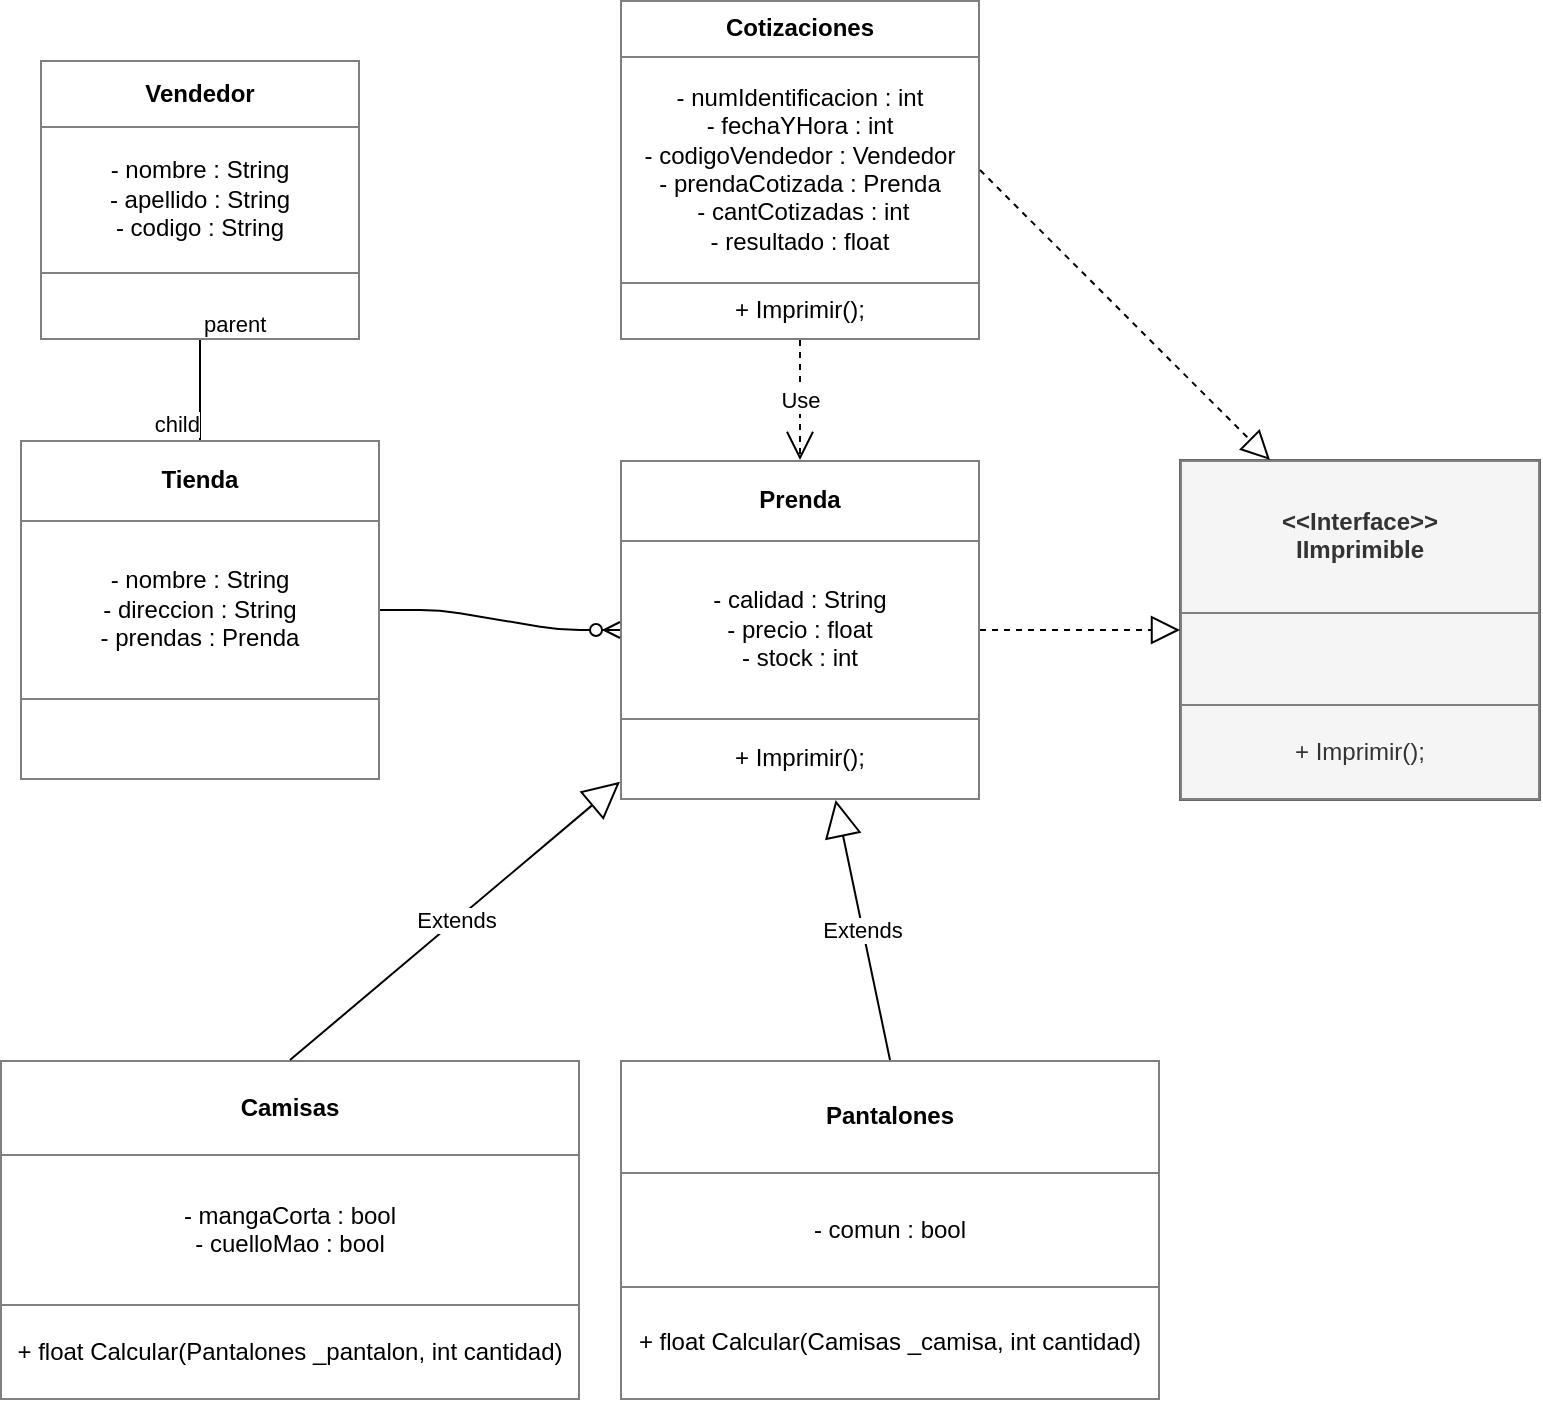 <mxfile version="14.6.9" type="github">
  <diagram id="Q0C_LSut8Aomd4bHPaPC" name="Page-1">
    <mxGraphModel dx="1422" dy="794" grid="1" gridSize="10" guides="1" tooltips="1" connect="1" arrows="1" fold="1" page="1" pageScale="1" pageWidth="827" pageHeight="1169" math="0" shadow="0">
      <root>
        <mxCell id="0" />
        <mxCell id="1" parent="0" />
        <mxCell id="_ljMyyFRShByrIJIldug-12" value="&lt;table border=&quot;1&quot; width=&quot;100%&quot; cellpadding=&quot;4&quot; style=&quot;width: 100% ; height: 100% ; border-collapse: collapse&quot;&gt;&lt;tbody&gt;&lt;tr&gt;&lt;th align=&quot;center&quot;&gt;Vendedor&lt;br&gt;&lt;/th&gt;&lt;/tr&gt;&lt;tr&gt;&lt;td align=&quot;center&quot;&gt;- nombre : String&lt;br&gt;- apellido : String&lt;br&gt;- codigo : String&lt;/td&gt;&lt;/tr&gt;&lt;tr&gt;&lt;td align=&quot;center&quot;&gt;&lt;br&gt;&lt;/td&gt;&lt;/tr&gt;&lt;/tbody&gt;&lt;/table&gt;" style="text;html=1;strokeColor=none;fillColor=none;overflow=fill;" vertex="1" parent="1">
          <mxGeometry x="40" y="40" width="160" height="140" as="geometry" />
        </mxCell>
        <mxCell id="_ljMyyFRShByrIJIldug-13" value="&lt;table border=&quot;1&quot; width=&quot;100%&quot; cellpadding=&quot;4&quot; style=&quot;width: 100% ; height: 100% ; border-collapse: collapse&quot;&gt;&lt;tbody&gt;&lt;tr&gt;&lt;th align=&quot;center&quot;&gt;Cotizaciones&lt;br&gt;&lt;/th&gt;&lt;/tr&gt;&lt;tr&gt;&lt;td align=&quot;center&quot;&gt;- numIdentificacion : int&lt;br&gt;- fechaYHora : int&lt;br&gt;- codigoVendedor : Vendedor&lt;br&gt;- prendaCotizada : Prenda&lt;br&gt;&amp;nbsp;- cantCotizadas : int&lt;br&gt;- resultado : float&lt;/td&gt;&lt;/tr&gt;&lt;tr&gt;&lt;td align=&quot;center&quot;&gt;+ Imprimir();&lt;/td&gt;&lt;/tr&gt;&lt;/tbody&gt;&lt;/table&gt;" style="text;html=1;strokeColor=none;fillColor=none;overflow=fill;" vertex="1" parent="1">
          <mxGeometry x="330" y="10" width="180" height="170" as="geometry" />
        </mxCell>
        <mxCell id="_ljMyyFRShByrIJIldug-14" value="&lt;table border=&quot;1&quot; width=&quot;100%&quot; cellpadding=&quot;4&quot; style=&quot;width: 100% ; height: 100% ; border-collapse: collapse&quot;&gt;&lt;tbody&gt;&lt;tr&gt;&lt;th align=&quot;center&quot;&gt;Tienda&lt;br&gt;&lt;/th&gt;&lt;/tr&gt;&lt;tr&gt;&lt;td align=&quot;center&quot;&gt;- nombre : String&lt;br&gt;- direccion : String&lt;br&gt;- prendas : Prenda&lt;/td&gt;&lt;/tr&gt;&lt;tr&gt;&lt;td align=&quot;center&quot;&gt;&lt;br&gt;&lt;/td&gt;&lt;/tr&gt;&lt;/tbody&gt;&lt;/table&gt;" style="text;html=1;strokeColor=none;fillColor=none;overflow=fill;" vertex="1" parent="1">
          <mxGeometry x="30" y="230" width="180" height="170" as="geometry" />
        </mxCell>
        <mxCell id="_ljMyyFRShByrIJIldug-15" value="&lt;table border=&quot;1&quot; width=&quot;100%&quot; cellpadding=&quot;4&quot; style=&quot;width: 100% ; height: 100% ; border-collapse: collapse&quot;&gt;&lt;tbody&gt;&lt;tr&gt;&lt;th align=&quot;center&quot;&gt;Prenda&lt;br&gt;&lt;/th&gt;&lt;/tr&gt;&lt;tr&gt;&lt;td align=&quot;center&quot;&gt;- calidad : String&lt;br&gt;- precio : float&lt;br&gt;- stock : int&lt;br&gt;&lt;/td&gt;&lt;/tr&gt;&lt;tr&gt;&lt;td align=&quot;center&quot;&gt;+ Imprimir();&lt;/td&gt;&lt;/tr&gt;&lt;/tbody&gt;&lt;/table&gt;" style="text;html=1;strokeColor=none;fillColor=none;overflow=fill;" vertex="1" parent="1">
          <mxGeometry x="330" y="240" width="180" height="170" as="geometry" />
        </mxCell>
        <mxCell id="_ljMyyFRShByrIJIldug-16" value="&lt;table border=&quot;1&quot; width=&quot;100%&quot; cellpadding=&quot;4&quot; style=&quot;width: 100% ; height: 100% ; border-collapse: collapse&quot;&gt;&lt;tbody&gt;&lt;tr&gt;&lt;th align=&quot;center&quot;&gt;Camisas&lt;/th&gt;&lt;/tr&gt;&lt;tr&gt;&lt;td align=&quot;center&quot;&gt;- mangaCorta : bool&lt;br&gt;- cuelloMao : bool&lt;br&gt;&lt;/td&gt;&lt;/tr&gt;&lt;tr&gt;&lt;td align=&quot;center&quot;&gt;+ float Calcular(Pantalones _pantalon, int cantidad)&lt;br&gt;&lt;/td&gt;&lt;/tr&gt;&lt;/tbody&gt;&lt;/table&gt;" style="text;html=1;strokeColor=none;fillColor=none;overflow=fill;" vertex="1" parent="1">
          <mxGeometry x="20" y="540" width="290" height="170" as="geometry" />
        </mxCell>
        <mxCell id="_ljMyyFRShByrIJIldug-17" value="&lt;table border=&quot;1&quot; width=&quot;100%&quot; cellpadding=&quot;4&quot; style=&quot;width: 100% ; height: 100% ; border-collapse: collapse&quot;&gt;&lt;tbody&gt;&lt;tr&gt;&lt;th align=&quot;center&quot;&gt;Pantalones&lt;/th&gt;&lt;/tr&gt;&lt;tr&gt;&lt;td align=&quot;center&quot;&gt;- comun : bool&lt;/td&gt;&lt;/tr&gt;&lt;tr&gt;&lt;td align=&quot;center&quot;&gt;+ float Calcular(Camisas _camisa, int cantidad)&lt;/td&gt;&lt;/tr&gt;&lt;/tbody&gt;&lt;/table&gt;" style="text;html=1;strokeColor=none;fillColor=none;overflow=fill;" vertex="1" parent="1">
          <mxGeometry x="330" y="540" width="270" height="170" as="geometry" />
        </mxCell>
        <mxCell id="_ljMyyFRShByrIJIldug-20" value="Extends" style="endArrow=block;endSize=16;endFill=0;html=1;exitX=0.5;exitY=0;exitDx=0;exitDy=0;" edge="1" parent="1" source="_ljMyyFRShByrIJIldug-17" target="_ljMyyFRShByrIJIldug-15">
          <mxGeometry width="160" relative="1" as="geometry">
            <mxPoint x="470" y="500" as="sourcePoint" />
            <mxPoint x="630" y="500" as="targetPoint" />
          </mxGeometry>
        </mxCell>
        <mxCell id="_ljMyyFRShByrIJIldug-21" value="Extends" style="endArrow=block;endSize=16;endFill=0;html=1;exitX=0.5;exitY=0;exitDx=0;exitDy=0;" edge="1" parent="1" source="_ljMyyFRShByrIJIldug-16" target="_ljMyyFRShByrIJIldug-15">
          <mxGeometry width="160" relative="1" as="geometry">
            <mxPoint x="403.576" y="560" as="sourcePoint" />
            <mxPoint x="380.004" y="450" as="targetPoint" />
          </mxGeometry>
        </mxCell>
        <mxCell id="_ljMyyFRShByrIJIldug-27" value="" style="endArrow=none;html=1;edgeStyle=orthogonalEdgeStyle;exitX=0.5;exitY=1;exitDx=0;exitDy=0;" edge="1" parent="1" source="_ljMyyFRShByrIJIldug-12" target="_ljMyyFRShByrIJIldug-14">
          <mxGeometry relative="1" as="geometry">
            <mxPoint x="200" y="110" as="sourcePoint" />
            <mxPoint x="240" y="140" as="targetPoint" />
            <Array as="points">
              <mxPoint x="120" y="200" />
              <mxPoint x="120" y="200" />
            </Array>
          </mxGeometry>
        </mxCell>
        <mxCell id="_ljMyyFRShByrIJIldug-28" value="parent" style="edgeLabel;resizable=0;html=1;align=left;verticalAlign=bottom;" connectable="0" vertex="1" parent="_ljMyyFRShByrIJIldug-27">
          <mxGeometry x="-1" relative="1" as="geometry" />
        </mxCell>
        <mxCell id="_ljMyyFRShByrIJIldug-29" value="child" style="edgeLabel;resizable=0;html=1;align=right;verticalAlign=bottom;" connectable="0" vertex="1" parent="_ljMyyFRShByrIJIldug-27">
          <mxGeometry x="1" relative="1" as="geometry" />
        </mxCell>
        <mxCell id="_ljMyyFRShByrIJIldug-30" value="" style="edgeStyle=entityRelationEdgeStyle;fontSize=12;html=1;endArrow=ERzeroToMany;endFill=1;entryX=0;entryY=0.5;entryDx=0;entryDy=0;" edge="1" parent="1" source="_ljMyyFRShByrIJIldug-14" target="_ljMyyFRShByrIJIldug-15">
          <mxGeometry width="100" height="100" relative="1" as="geometry">
            <mxPoint x="320" y="310" as="sourcePoint" />
            <mxPoint x="300" y="315" as="targetPoint" />
          </mxGeometry>
        </mxCell>
        <mxCell id="_ljMyyFRShByrIJIldug-31" value="Use" style="endArrow=open;endSize=12;dashed=1;html=1;entryX=0.5;entryY=0;entryDx=0;entryDy=0;exitX=0.5;exitY=1;exitDx=0;exitDy=0;" edge="1" parent="1" source="_ljMyyFRShByrIJIldug-13" target="_ljMyyFRShByrIJIldug-15">
          <mxGeometry width="160" relative="1" as="geometry">
            <mxPoint x="500" y="150" as="sourcePoint" />
            <mxPoint x="660" y="150" as="targetPoint" />
          </mxGeometry>
        </mxCell>
        <mxCell id="_ljMyyFRShByrIJIldug-32" value="&lt;table border=&quot;1&quot; width=&quot;100%&quot; cellpadding=&quot;4&quot; style=&quot;width: 100% ; height: 100% ; border-collapse: collapse&quot;&gt;&lt;tbody&gt;&lt;tr&gt;&lt;th align=&quot;center&quot;&gt;&amp;lt;&amp;lt;Interface&amp;gt;&amp;gt;&lt;br&gt;IImprimible&lt;/th&gt;&lt;/tr&gt;&lt;tr&gt;&lt;td align=&quot;center&quot;&gt;&lt;br&gt;&lt;/td&gt;&lt;/tr&gt;&lt;tr&gt;&lt;td align=&quot;center&quot;&gt;+ Imprimir();&lt;/td&gt;&lt;/tr&gt;&lt;/tbody&gt;&lt;/table&gt;" style="text;html=1;overflow=fill;fillColor=#f5f5f5;strokeColor=#666666;fontColor=#333333;" vertex="1" parent="1">
          <mxGeometry x="610" y="240" width="180" height="170" as="geometry" />
        </mxCell>
        <mxCell id="_ljMyyFRShByrIJIldug-33" value="" style="endArrow=block;dashed=1;endFill=0;endSize=12;html=1;entryX=0.25;entryY=0;entryDx=0;entryDy=0;exitX=1;exitY=0.5;exitDx=0;exitDy=0;" edge="1" parent="1" source="_ljMyyFRShByrIJIldug-13" target="_ljMyyFRShByrIJIldug-32">
          <mxGeometry width="160" relative="1" as="geometry">
            <mxPoint x="500" y="95" as="sourcePoint" />
            <mxPoint x="670" y="95" as="targetPoint" />
          </mxGeometry>
        </mxCell>
        <mxCell id="_ljMyyFRShByrIJIldug-34" value="" style="endArrow=block;dashed=1;endFill=0;endSize=12;html=1;exitX=1;exitY=0.5;exitDx=0;exitDy=0;" edge="1" parent="1" source="_ljMyyFRShByrIJIldug-15">
          <mxGeometry width="160" relative="1" as="geometry">
            <mxPoint x="520" y="330" as="sourcePoint" />
            <mxPoint x="610" y="325" as="targetPoint" />
          </mxGeometry>
        </mxCell>
      </root>
    </mxGraphModel>
  </diagram>
</mxfile>
